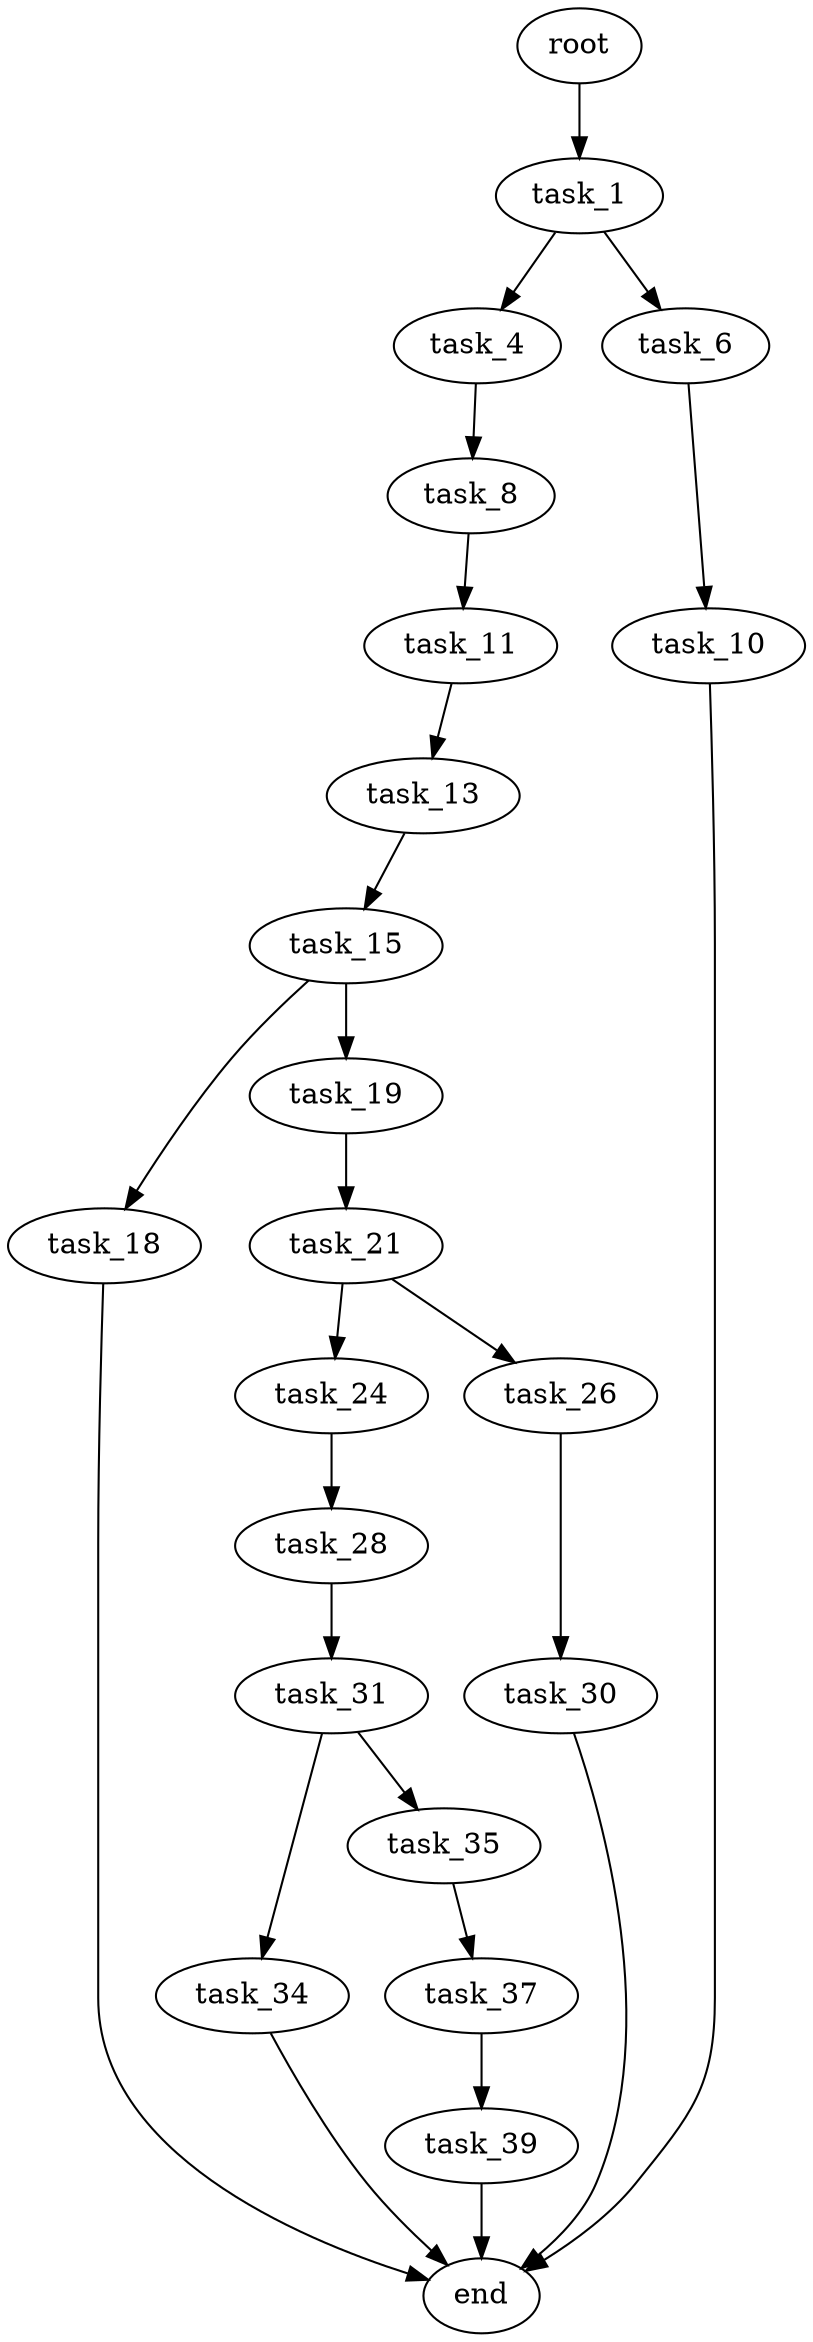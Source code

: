 digraph G {
  root [size="0.000000"];
  task_1 [size="201336772796.000000"];
  task_4 [size="485390340875.000000"];
  task_6 [size="8473897460.000000"];
  task_8 [size="1838038507.000000"];
  task_10 [size="12452689128.000000"];
  task_11 [size="2491026767.000000"];
  task_13 [size="42223775118.000000"];
  task_15 [size="1073741824000.000000"];
  task_18 [size="2599800583.000000"];
  task_19 [size="134217728000.000000"];
  task_21 [size="145141440290.000000"];
  task_24 [size="2902982642.000000"];
  task_26 [size="134217728000.000000"];
  task_28 [size="68719476736.000000"];
  task_30 [size="28991029248.000000"];
  task_31 [size="6738216462.000000"];
  task_34 [size="186584612286.000000"];
  task_35 [size="8589934592.000000"];
  task_37 [size="1073741824000.000000"];
  task_39 [size="2766876328.000000"];
  end [size="0.000000"];

  root -> task_1 [size="1.000000"];
  task_1 -> task_4 [size="209715200.000000"];
  task_1 -> task_6 [size="209715200.000000"];
  task_4 -> task_8 [size="411041792.000000"];
  task_6 -> task_10 [size="301989888.000000"];
  task_8 -> task_11 [size="134217728.000000"];
  task_10 -> end [size="1.000000"];
  task_11 -> task_13 [size="134217728.000000"];
  task_13 -> task_15 [size="679477248.000000"];
  task_15 -> task_18 [size="838860800.000000"];
  task_15 -> task_19 [size="838860800.000000"];
  task_18 -> end [size="1.000000"];
  task_19 -> task_21 [size="209715200.000000"];
  task_21 -> task_24 [size="209715200.000000"];
  task_21 -> task_26 [size="209715200.000000"];
  task_24 -> task_28 [size="134217728.000000"];
  task_26 -> task_30 [size="209715200.000000"];
  task_28 -> task_31 [size="134217728.000000"];
  task_30 -> end [size="1.000000"];
  task_31 -> task_34 [size="838860800.000000"];
  task_31 -> task_35 [size="838860800.000000"];
  task_34 -> end [size="1.000000"];
  task_35 -> task_37 [size="33554432.000000"];
  task_37 -> task_39 [size="838860800.000000"];
  task_39 -> end [size="1.000000"];
}
